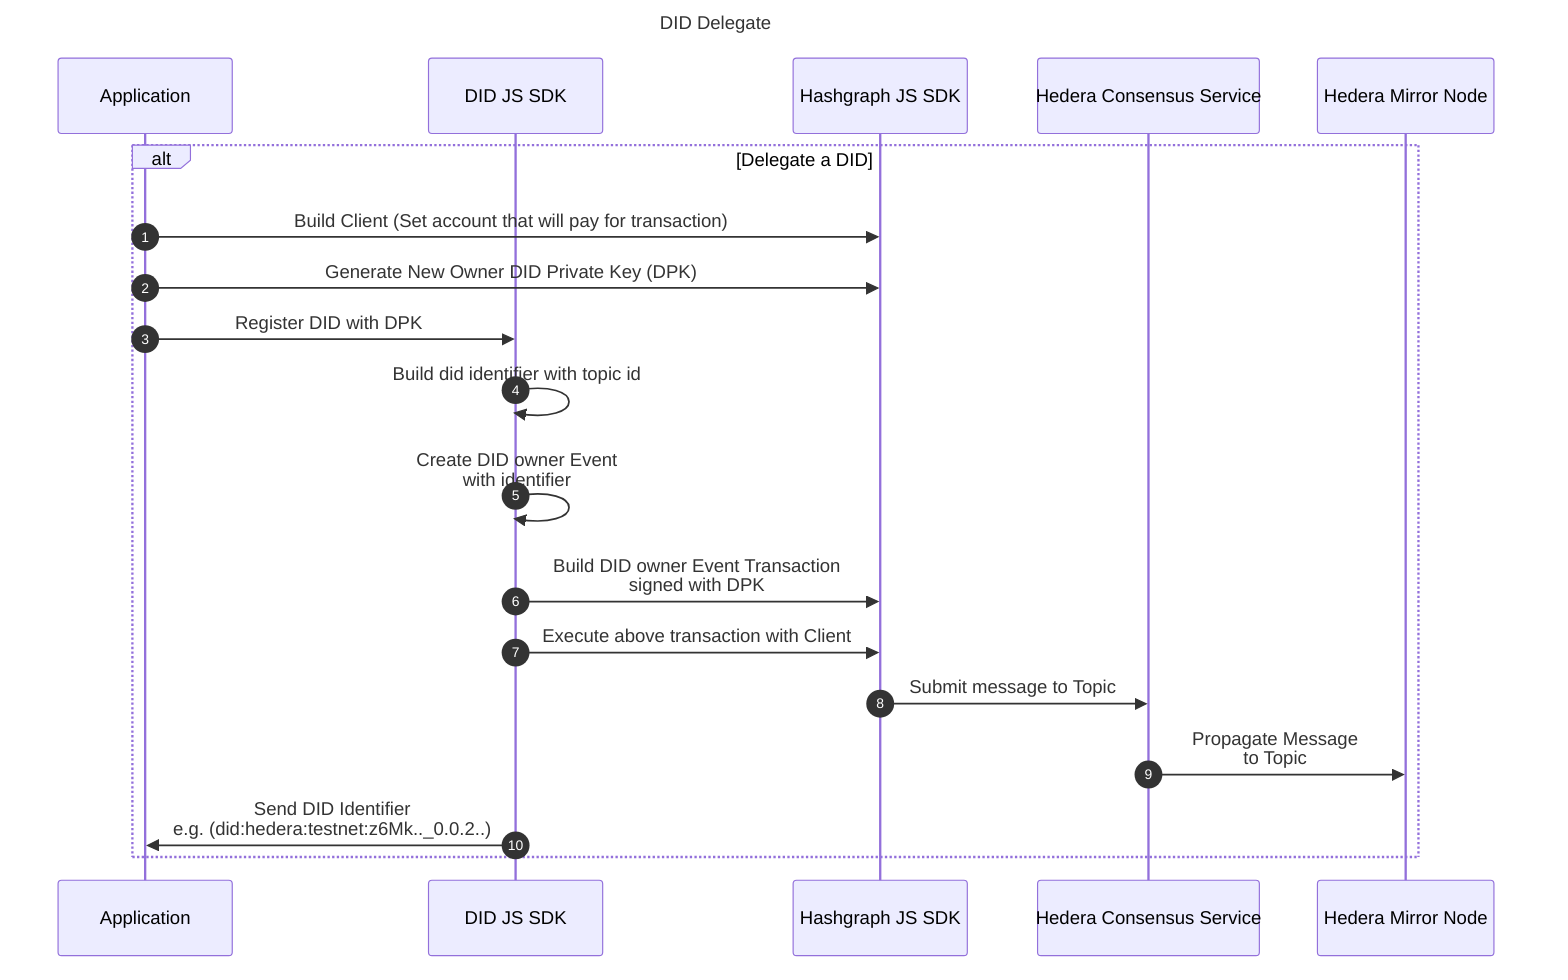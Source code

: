 sequenceDiagram
Title: DID Delegate
  autonumber
  participant App as Application
  participant SDK as DID JS SDK
  participant HSDK as Hashgraph JS SDK
  participant HCS as Hedera Consensus Service
  participant HMN as Hedera Mirror Node


alt Delegate a DID

App ->> HSDK: Build Client (Set account that will pay for transaction)
App ->> HSDK: Generate New Owner DID Private Key (DPK)
App ->> SDK: Register DID with DPK
SDK ->> SDK: Build did identifier with topic id
SDK ->> SDK: Create DID owner Event <br> with identifier
SDK ->> HSDK: Build DID owner Event Transaction  <br> signed with DPK
SDK ->> HSDK: Execute above transaction with Client
HSDK ->> HCS: Submit message to Topic
HCS ->> HMN: Propagate Message <br> to Topic
SDK ->> App: Send DID Identifier <br> e.g. (did:hedera:testnet:z6Mk.._0.0.2..)
end